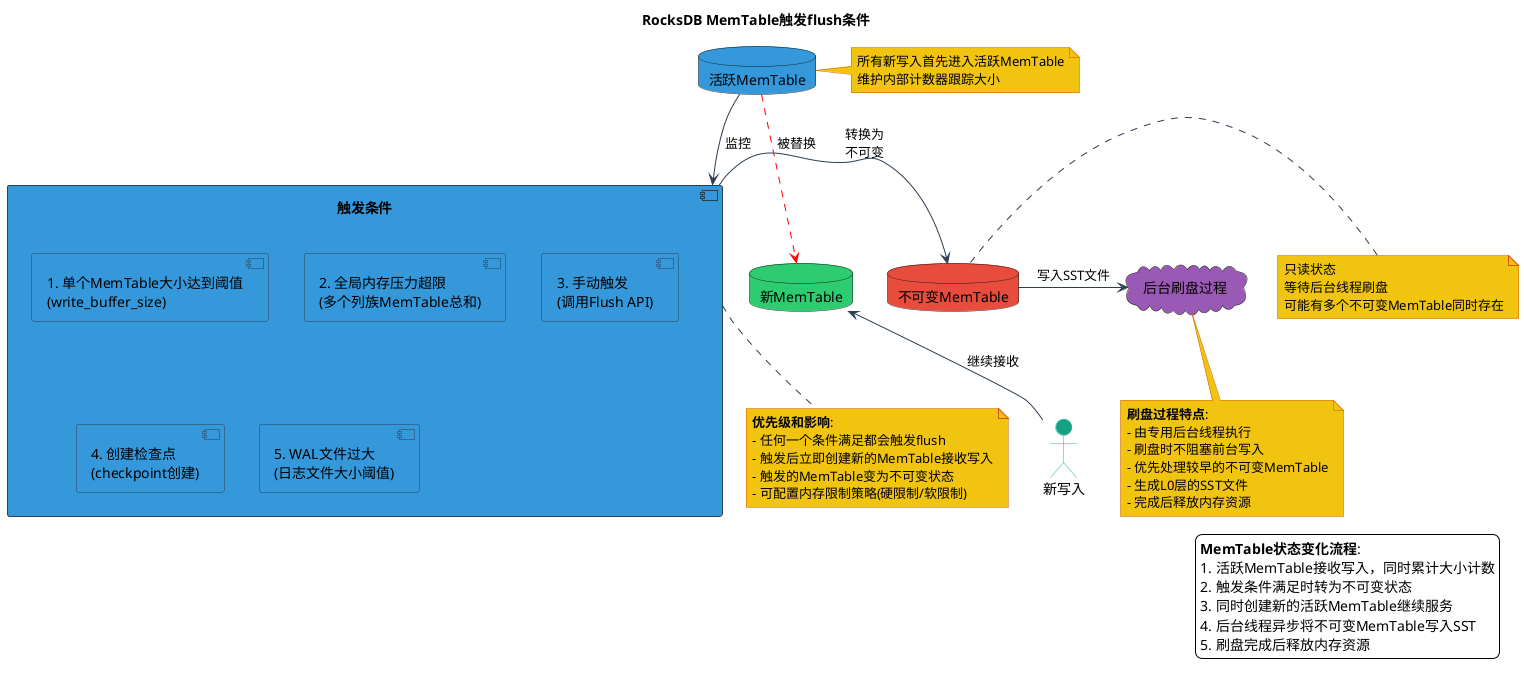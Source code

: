 @startuml memtable_flush_triggers

skinparam {
  BackgroundColor white
  ArrowColor #2C3E50
  ComponentBackgroundColor #3498DB
  ComponentBorderColor #2C3E50
  DatabaseBackgroundColor #E74C3C
  CloudBackgroundColor #9B59B6
  NoteBackgroundColor #F1C40F
  NoteBorderColor #D35400
  ActorBackgroundColor #16A085
  ActorBorderColor #1ABC9C
}

title RocksDB MemTable触发flush条件

database "活跃MemTable" as ActiveMemTable #3498DB
note right of ActiveMemTable
  所有新写入首先进入活跃MemTable
  维护内部计数器跟踪大小
end note

' 创建一个"压力表"来表示触发条件
component "触发条件" as TriggerConditions {
  component "1. 单个MemTable大小达到阈值\n(write_buffer_size)" as SizeThreshold
  component "2. 全局内存压力超限\n(多个列族MemTable总和)" as GlobalMemPressure
  component "3. 手动触发\n(调用Flush API)" as ManualFlush
  component "4. 创建检查点\n(checkpoint创建)" as CheckpointCreation
  component "5. WAL文件过大\n(日志文件大小阈值)" as WALSize
}

database "不可变MemTable" as ImmutableMemTable #E74C3C
note right of ImmutableMemTable
  只读状态
  等待后台线程刷盘
  可能有多个不可变MemTable同时存在
end note

cloud "后台刷盘过程" as FlushProcess #9B59B6

actor "新写入" as NewWrite #16A085
database "新MemTable" as NewMemTable #2ECC71

' 连接关系
ActiveMemTable --> TriggerConditions : 监控
TriggerConditions -right-> ImmutableMemTable : 转换为\n不可变
ImmutableMemTable -right-> FlushProcess : 写入SST文件
NewWrite -up-> NewMemTable : 继续接收
ActiveMemTable -[#FF0000,dashed]-> NewMemTable : 被替换

' 添加详细说明
note bottom of TriggerConditions
  **优先级和影响**:
  - 任何一个条件满足都会触发flush
  - 触发后立即创建新的MemTable接收写入
  - 触发的MemTable变为不可变状态
  - 可配置内存限制策略(硬限制/软限制)
end note

note bottom of FlushProcess
  **刷盘过程特点**:
  - 由专用后台线程执行
  - 刷盘时不阻塞前台写入
  - 优先处理较早的不可变MemTable
  - 生成L0层的SST文件
  - 完成后释放内存资源
end note

' 添加一个系统状态流程
legend right
  **MemTable状态变化流程**:
  1. 活跃MemTable接收写入，同时累计大小计数
  2. 触发条件满足时转为不可变状态
  3. 同时创建新的活跃MemTable继续服务
  4. 后台线程异步将不可变MemTable写入SST
  5. 刷盘完成后释放内存资源
end legend

@enduml 